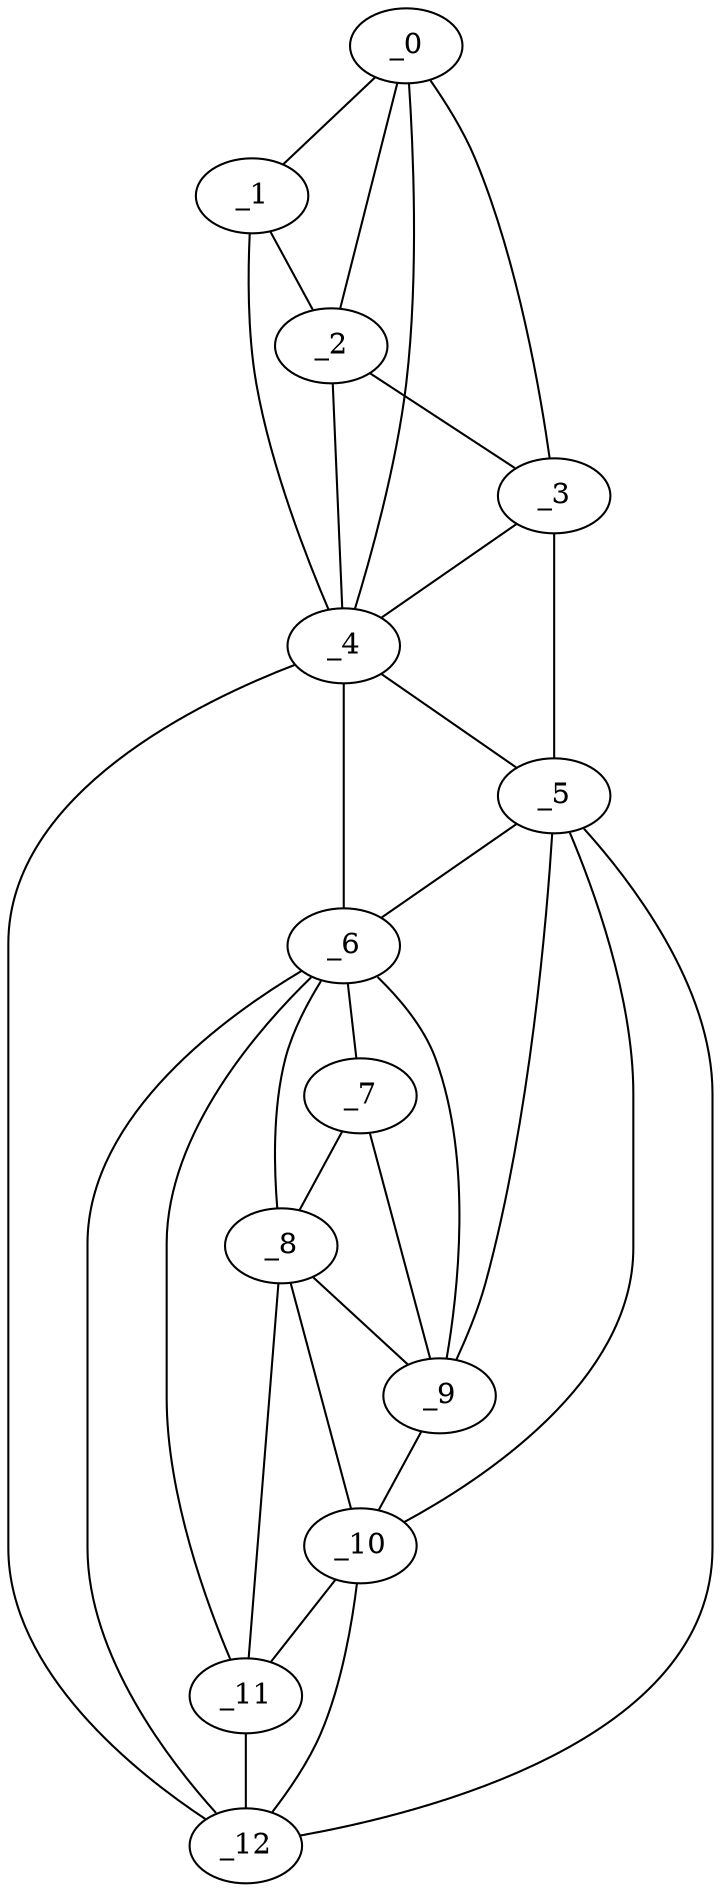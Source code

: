 graph "obj38__60.gxl" {
	_0	 [x=26,
		y=26];
	_1	 [x=41,
		y=30];
	_0 -- _1	 [valence=1];
	_2	 [x=44,
		y=30];
	_0 -- _2	 [valence=2];
	_3	 [x=52,
		y=30];
	_0 -- _3	 [valence=1];
	_4	 [x=62,
		y=82];
	_0 -- _4	 [valence=1];
	_1 -- _2	 [valence=2];
	_1 -- _4	 [valence=2];
	_2 -- _3	 [valence=2];
	_2 -- _4	 [valence=2];
	_3 -- _4	 [valence=1];
	_5	 [x=68,
		y=35];
	_3 -- _5	 [valence=1];
	_4 -- _5	 [valence=2];
	_6	 [x=72,
		y=79];
	_4 -- _6	 [valence=1];
	_12	 [x=124,
		y=68];
	_4 -- _12	 [valence=1];
	_5 -- _6	 [valence=1];
	_9	 [x=89,
		y=64];
	_5 -- _9	 [valence=2];
	_10	 [x=109,
		y=68];
	_5 -- _10	 [valence=1];
	_5 -- _12	 [valence=1];
	_7	 [x=83,
		y=74];
	_6 -- _7	 [valence=2];
	_8	 [x=87,
		y=73];
	_6 -- _8	 [valence=2];
	_6 -- _9	 [valence=2];
	_11	 [x=116,
		y=69];
	_6 -- _11	 [valence=2];
	_6 -- _12	 [valence=1];
	_7 -- _8	 [valence=1];
	_7 -- _9	 [valence=2];
	_8 -- _9	 [valence=2];
	_8 -- _10	 [valence=2];
	_8 -- _11	 [valence=2];
	_9 -- _10	 [valence=1];
	_10 -- _11	 [valence=2];
	_10 -- _12	 [valence=1];
	_11 -- _12	 [valence=2];
}
